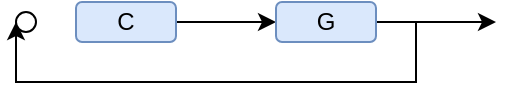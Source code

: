 <mxfile version="21.0.2" type="device"><diagram name="Page-1" id="IKcIg9jtI9O3n9RvAQq4"><mxGraphModel dx="519" dy="519" grid="1" gridSize="10" guides="1" tooltips="1" connect="1" arrows="1" fold="1" page="1" pageScale="1" pageWidth="850" pageHeight="1100" math="0" shadow="0"><root><mxCell id="0"/><mxCell id="1" parent="0"/><mxCell id="6onlExDqhBpRQ72L3oeR-3" style="edgeStyle=orthogonalEdgeStyle;rounded=0;orthogonalLoop=1;jettySize=auto;html=1;exitX=1;exitY=0.5;exitDx=0;exitDy=0;entryX=0;entryY=0.5;entryDx=0;entryDy=0;" edge="1" parent="1" source="6onlExDqhBpRQ72L3oeR-1" target="6onlExDqhBpRQ72L3oeR-2"><mxGeometry relative="1" as="geometry"/></mxCell><mxCell id="6onlExDqhBpRQ72L3oeR-1" value="C" style="rounded=1;whiteSpace=wrap;html=1;fillColor=#dae8fc;strokeColor=#6c8ebf;" vertex="1" parent="1"><mxGeometry x="290" y="280" width="50" height="20" as="geometry"/></mxCell><mxCell id="6onlExDqhBpRQ72L3oeR-4" style="edgeStyle=orthogonalEdgeStyle;rounded=0;orthogonalLoop=1;jettySize=auto;html=1;exitX=1;exitY=0.5;exitDx=0;exitDy=0;" edge="1" parent="1" source="6onlExDqhBpRQ72L3oeR-2"><mxGeometry relative="1" as="geometry"><mxPoint x="500" y="290" as="targetPoint"/></mxGeometry></mxCell><mxCell id="6onlExDqhBpRQ72L3oeR-5" style="edgeStyle=orthogonalEdgeStyle;rounded=0;orthogonalLoop=1;jettySize=auto;html=1;exitX=1;exitY=0.5;exitDx=0;exitDy=0;" edge="1" parent="1" source="6onlExDqhBpRQ72L3oeR-2"><mxGeometry relative="1" as="geometry"><mxPoint x="260" y="290" as="targetPoint"/><Array as="points"><mxPoint x="460" y="290"/><mxPoint x="460" y="320"/><mxPoint x="260" y="320"/></Array></mxGeometry></mxCell><mxCell id="6onlExDqhBpRQ72L3oeR-2" value="G" style="rounded=1;whiteSpace=wrap;html=1;fillColor=#dae8fc;strokeColor=#6c8ebf;" vertex="1" parent="1"><mxGeometry x="390" y="280" width="50" height="20" as="geometry"/></mxCell><mxCell id="6onlExDqhBpRQ72L3oeR-6" value="" style="ellipse;whiteSpace=wrap;html=1;aspect=fixed;" vertex="1" parent="1"><mxGeometry x="260" y="285" width="10" height="10" as="geometry"/></mxCell></root></mxGraphModel></diagram></mxfile>